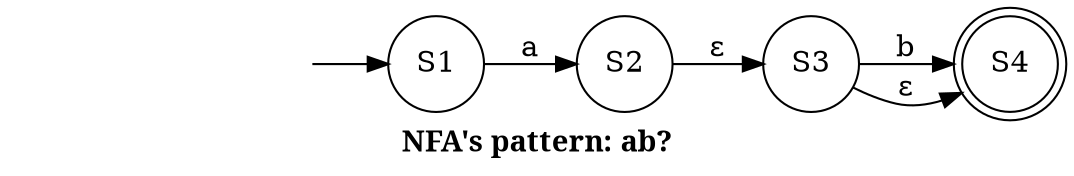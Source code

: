 digraph NFA {
	S1 [shape=circle]
	S2 [shape=circle]
	S3 [shape=circle]
	S4 [shape=doublecircle]
	startingState [style=invisible]
	S1 -> S2 [label=a]
	S2 -> S3 [label="ε"]
	S3 -> S4 [label=b]
	S3 -> S4 [label="ε"]
	startingState -> S1
	rankdir=LR
	fontname=bold label="NFA's pattern: ab?"
}
